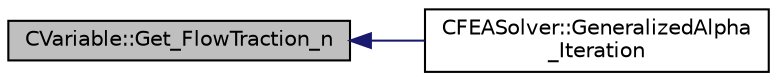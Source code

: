 digraph "CVariable::Get_FlowTraction_n"
{
  edge [fontname="Helvetica",fontsize="10",labelfontname="Helvetica",labelfontsize="10"];
  node [fontname="Helvetica",fontsize="10",shape=record];
  rankdir="LR";
  Node391 [label="CVariable::Get_FlowTraction_n",height=0.2,width=0.4,color="black", fillcolor="grey75", style="filled", fontcolor="black"];
  Node391 -> Node392 [dir="back",color="midnightblue",fontsize="10",style="solid",fontname="Helvetica"];
  Node392 [label="CFEASolver::GeneralizedAlpha\l_Iteration",height=0.2,width=0.4,color="black", fillcolor="white", style="filled",URL="$class_c_f_e_a_solver.html#a78a7858bc1a78f4aa8c8ed748f270966",tooltip="Iterate using an implicit Generalized Alpha solver. "];
}
